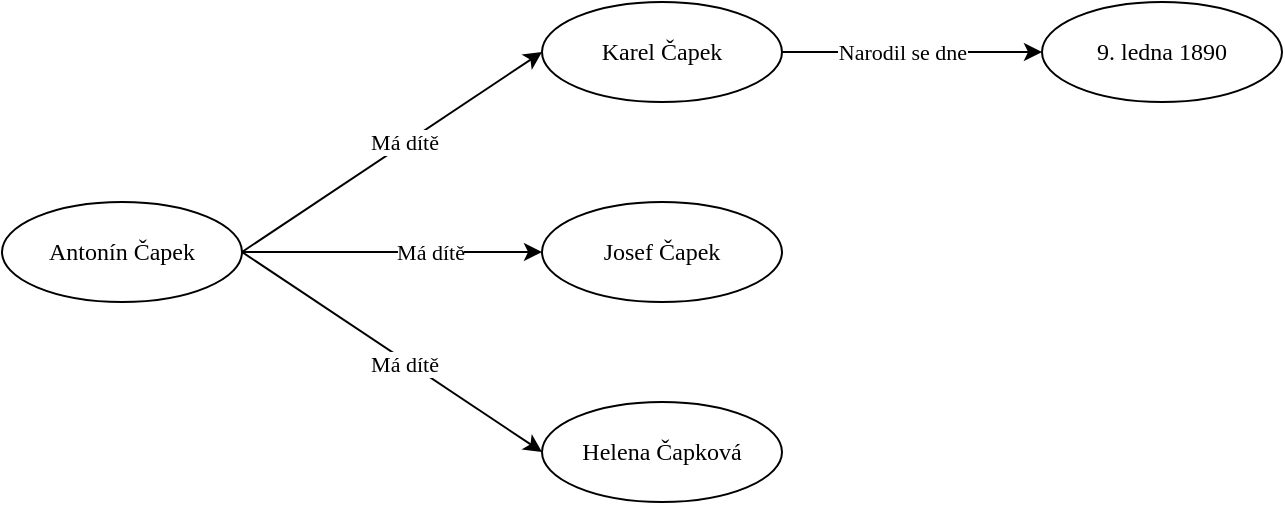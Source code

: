 <mxfile version="13.4.2" type="device"><diagram id="9Roba8Ztu4xPcp9EQoVl" name="Page-1"><mxGraphModel dx="1422" dy="713" grid="1" gridSize="10" guides="1" tooltips="1" connect="1" arrows="1" fold="1" page="1" pageScale="1" pageWidth="827" pageHeight="1169" math="0" shadow="0" extFonts="CMU Sans Serif Roman^https://www.fontsquirrel.com/fonts/download/computer-modern"><root><mxCell id="0"/><mxCell id="1" parent="0"/><mxCell id="iT5I5teHIZQz6w_U_qBg-6" style="rounded=0;orthogonalLoop=1;jettySize=auto;html=1;exitX=1;exitY=0.5;exitDx=0;exitDy=0;entryX=0;entryY=0.5;entryDx=0;entryDy=0;fontFamily=CMU Sans Serif Roman;" edge="1" parent="1" source="iT5I5teHIZQz6w_U_qBg-1" target="iT5I5teHIZQz6w_U_qBg-2"><mxGeometry relative="1" as="geometry"/></mxCell><mxCell id="iT5I5teHIZQz6w_U_qBg-10" value="Má dítě" style="edgeLabel;html=1;align=center;verticalAlign=middle;resizable=0;points=[];fontFamily=CMU Sans Serif Roman;" vertex="1" connectable="0" parent="iT5I5teHIZQz6w_U_qBg-6"><mxGeometry x="-0.231" y="-4" relative="1" as="geometry"><mxPoint x="20.37" y="-20.05" as="offset"/></mxGeometry></mxCell><mxCell id="iT5I5teHIZQz6w_U_qBg-7" style="edgeStyle=none;rounded=0;orthogonalLoop=1;jettySize=auto;html=1;exitX=1;exitY=0.5;exitDx=0;exitDy=0;entryX=0;entryY=0.5;entryDx=0;entryDy=0;fontFamily=CMU Sans Serif Roman;" edge="1" parent="1" source="iT5I5teHIZQz6w_U_qBg-1" target="iT5I5teHIZQz6w_U_qBg-3"><mxGeometry relative="1" as="geometry"/></mxCell><mxCell id="iT5I5teHIZQz6w_U_qBg-11" value="Má dítě" style="edgeLabel;html=1;align=center;verticalAlign=middle;resizable=0;points=[];fontFamily=CMU Sans Serif Roman;" vertex="1" connectable="0" parent="iT5I5teHIZQz6w_U_qBg-7"><mxGeometry x="0.253" relative="1" as="geometry"><mxPoint as="offset"/></mxGeometry></mxCell><mxCell id="iT5I5teHIZQz6w_U_qBg-8" style="edgeStyle=none;rounded=0;orthogonalLoop=1;jettySize=auto;html=1;exitX=1;exitY=0.5;exitDx=0;exitDy=0;entryX=0;entryY=0.5;entryDx=0;entryDy=0;fontFamily=CMU Sans Serif Roman;" edge="1" parent="1" source="iT5I5teHIZQz6w_U_qBg-1" target="iT5I5teHIZQz6w_U_qBg-4"><mxGeometry relative="1" as="geometry"/></mxCell><mxCell id="iT5I5teHIZQz6w_U_qBg-12" value="Má dítě" style="edgeLabel;html=1;align=center;verticalAlign=middle;resizable=0;points=[];fontFamily=CMU Sans Serif Roman;" vertex="1" connectable="0" parent="iT5I5teHIZQz6w_U_qBg-8"><mxGeometry x="0.148" y="-2" relative="1" as="geometry"><mxPoint x="-4.59" y="-3.8" as="offset"/></mxGeometry></mxCell><mxCell id="iT5I5teHIZQz6w_U_qBg-1" value="Antonín Čapek" style="ellipse;whiteSpace=wrap;html=1;fontFamily=CMU Sans Serif Roman;" vertex="1" parent="1"><mxGeometry x="40" y="250" width="120" height="50" as="geometry"/></mxCell><mxCell id="iT5I5teHIZQz6w_U_qBg-9" style="edgeStyle=none;rounded=0;orthogonalLoop=1;jettySize=auto;html=1;exitX=1;exitY=0.5;exitDx=0;exitDy=0;entryX=0;entryY=0.5;entryDx=0;entryDy=0;fontFamily=CMU Sans Serif Roman;" edge="1" parent="1" source="iT5I5teHIZQz6w_U_qBg-2" target="iT5I5teHIZQz6w_U_qBg-5"><mxGeometry relative="1" as="geometry"/></mxCell><mxCell id="iT5I5teHIZQz6w_U_qBg-13" value="Narodil se dne" style="edgeLabel;html=1;align=center;verticalAlign=middle;resizable=0;points=[];fontFamily=CMU Sans Serif Roman;FType=w;" vertex="1" connectable="0" parent="iT5I5teHIZQz6w_U_qBg-9"><mxGeometry x="0.246" y="3" relative="1" as="geometry"><mxPoint x="-21" y="3" as="offset"/></mxGeometry></mxCell><mxCell id="iT5I5teHIZQz6w_U_qBg-2" value="Karel Čapek" style="ellipse;whiteSpace=wrap;html=1;fontFamily=CMU Sans Serif Roman;" vertex="1" parent="1"><mxGeometry x="310" y="150" width="120" height="50" as="geometry"/></mxCell><mxCell id="iT5I5teHIZQz6w_U_qBg-3" value="Josef Čapek" style="ellipse;whiteSpace=wrap;html=1;fontFamily=CMU Sans Serif Roman;" vertex="1" parent="1"><mxGeometry x="310" y="250" width="120" height="50" as="geometry"/></mxCell><mxCell id="iT5I5teHIZQz6w_U_qBg-4" value="Helena Čapková" style="ellipse;whiteSpace=wrap;html=1;fontFamily=CMU Sans Serif Roman;" vertex="1" parent="1"><mxGeometry x="310" y="350" width="120" height="50" as="geometry"/></mxCell><mxCell id="iT5I5teHIZQz6w_U_qBg-5" value="9. ledna 1890" style="ellipse;whiteSpace=wrap;html=1;fontFamily=CMU Sans Serif Roman;" vertex="1" parent="1"><mxGeometry x="560" y="150" width="120" height="50" as="geometry"/></mxCell></root></mxGraphModel></diagram></mxfile>